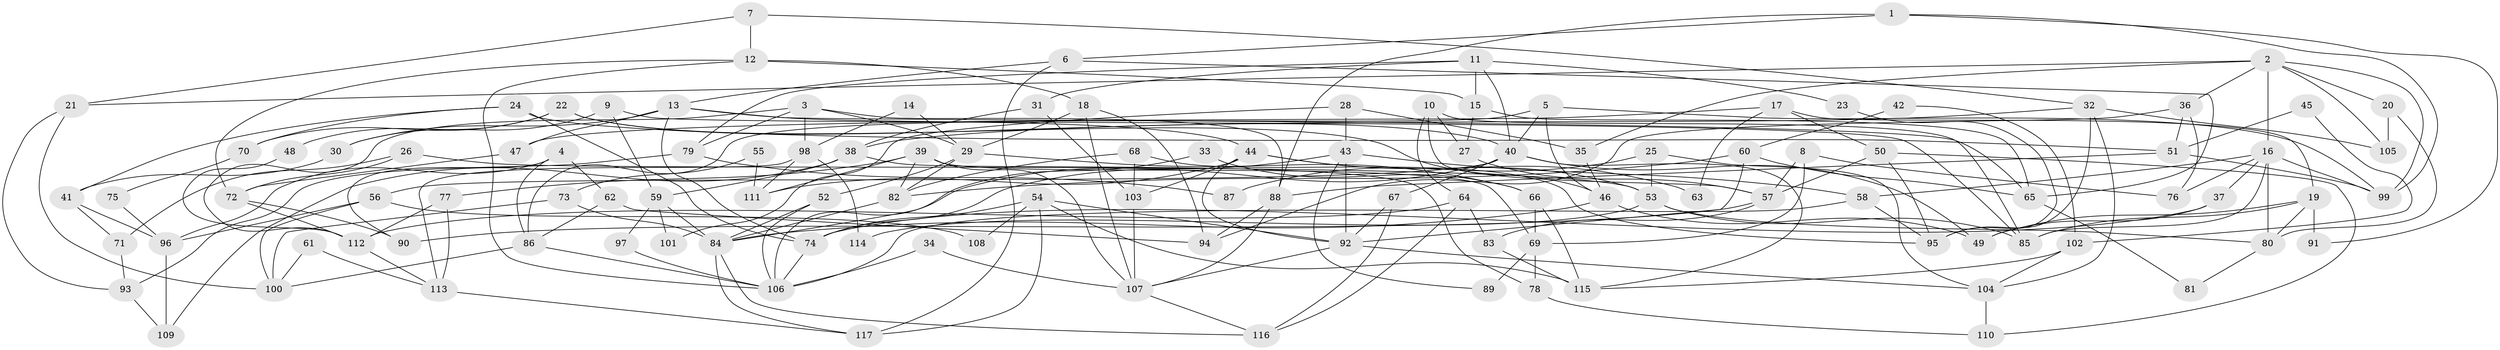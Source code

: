 // coarse degree distribution, {7: 0.0851063829787234, 12: 0.02127659574468085, 8: 0.10638297872340426, 13: 0.0425531914893617, 6: 0.1276595744680851, 4: 0.10638297872340426, 10: 0.0425531914893617, 9: 0.06382978723404255, 5: 0.1702127659574468, 3: 0.06382978723404255, 2: 0.1276595744680851, 11: 0.0425531914893617}
// Generated by graph-tools (version 1.1) at 2025/51/03/04/25 22:51:09]
// undirected, 117 vertices, 234 edges
graph export_dot {
  node [color=gray90,style=filled];
  1;
  2;
  3;
  4;
  5;
  6;
  7;
  8;
  9;
  10;
  11;
  12;
  13;
  14;
  15;
  16;
  17;
  18;
  19;
  20;
  21;
  22;
  23;
  24;
  25;
  26;
  27;
  28;
  29;
  30;
  31;
  32;
  33;
  34;
  35;
  36;
  37;
  38;
  39;
  40;
  41;
  42;
  43;
  44;
  45;
  46;
  47;
  48;
  49;
  50;
  51;
  52;
  53;
  54;
  55;
  56;
  57;
  58;
  59;
  60;
  61;
  62;
  63;
  64;
  65;
  66;
  67;
  68;
  69;
  70;
  71;
  72;
  73;
  74;
  75;
  76;
  77;
  78;
  79;
  80;
  81;
  82;
  83;
  84;
  85;
  86;
  87;
  88;
  89;
  90;
  91;
  92;
  93;
  94;
  95;
  96;
  97;
  98;
  99;
  100;
  101;
  102;
  103;
  104;
  105;
  106;
  107;
  108;
  109;
  110;
  111;
  112;
  113;
  114;
  115;
  116;
  117;
  1 -- 6;
  1 -- 99;
  1 -- 88;
  1 -- 91;
  2 -- 36;
  2 -- 105;
  2 -- 16;
  2 -- 20;
  2 -- 21;
  2 -- 35;
  2 -- 99;
  3 -- 88;
  3 -- 112;
  3 -- 29;
  3 -- 79;
  3 -- 98;
  4 -- 62;
  4 -- 90;
  4 -- 86;
  4 -- 96;
  5 -- 40;
  5 -- 99;
  5 -- 46;
  5 -- 86;
  6 -- 117;
  6 -- 13;
  6 -- 65;
  7 -- 21;
  7 -- 32;
  7 -- 12;
  8 -- 76;
  8 -- 69;
  8 -- 57;
  9 -- 59;
  9 -- 85;
  9 -- 30;
  10 -- 57;
  10 -- 85;
  10 -- 27;
  10 -- 64;
  11 -- 40;
  11 -- 15;
  11 -- 23;
  11 -- 31;
  11 -- 79;
  12 -- 106;
  12 -- 15;
  12 -- 18;
  12 -- 72;
  13 -- 65;
  13 -- 44;
  13 -- 30;
  13 -- 47;
  13 -- 74;
  14 -- 29;
  14 -- 98;
  15 -- 65;
  15 -- 27;
  16 -- 99;
  16 -- 37;
  16 -- 58;
  16 -- 76;
  16 -- 80;
  16 -- 85;
  17 -- 19;
  17 -- 50;
  17 -- 47;
  17 -- 63;
  18 -- 29;
  18 -- 94;
  18 -- 107;
  19 -- 80;
  19 -- 49;
  19 -- 85;
  19 -- 91;
  20 -- 80;
  20 -- 105;
  21 -- 93;
  21 -- 100;
  22 -- 46;
  22 -- 40;
  22 -- 48;
  22 -- 70;
  23 -- 95;
  24 -- 74;
  24 -- 41;
  24 -- 51;
  24 -- 70;
  25 -- 104;
  25 -- 53;
  25 -- 87;
  26 -- 53;
  26 -- 72;
  26 -- 71;
  27 -- 57;
  28 -- 35;
  28 -- 43;
  28 -- 101;
  29 -- 52;
  29 -- 66;
  29 -- 82;
  30 -- 41;
  31 -- 38;
  31 -- 103;
  32 -- 38;
  32 -- 95;
  32 -- 104;
  32 -- 105;
  33 -- 66;
  33 -- 106;
  34 -- 106;
  34 -- 107;
  35 -- 46;
  36 -- 94;
  36 -- 51;
  36 -- 76;
  37 -- 74;
  37 -- 49;
  38 -- 109;
  38 -- 78;
  38 -- 59;
  39 -- 107;
  39 -- 82;
  39 -- 69;
  39 -- 77;
  39 -- 111;
  40 -- 115;
  40 -- 49;
  40 -- 56;
  40 -- 67;
  40 -- 74;
  41 -- 96;
  41 -- 71;
  42 -- 102;
  42 -- 60;
  43 -- 92;
  43 -- 58;
  43 -- 84;
  43 -- 89;
  44 -- 111;
  44 -- 103;
  44 -- 53;
  44 -- 63;
  44 -- 92;
  45 -- 102;
  45 -- 51;
  46 -- 84;
  46 -- 49;
  47 -- 72;
  48 -- 112;
  50 -- 95;
  50 -- 57;
  50 -- 110;
  51 -- 88;
  51 -- 99;
  52 -- 84;
  52 -- 106;
  53 -- 85;
  53 -- 80;
  53 -- 114;
  54 -- 92;
  54 -- 74;
  54 -- 108;
  54 -- 115;
  54 -- 117;
  55 -- 73;
  55 -- 111;
  56 -- 100;
  56 -- 96;
  56 -- 108;
  57 -- 83;
  57 -- 90;
  58 -- 106;
  58 -- 95;
  59 -- 84;
  59 -- 97;
  59 -- 101;
  60 -- 92;
  60 -- 82;
  60 -- 65;
  61 -- 113;
  61 -- 100;
  62 -- 94;
  62 -- 86;
  64 -- 112;
  64 -- 83;
  64 -- 116;
  65 -- 81;
  66 -- 115;
  66 -- 69;
  67 -- 116;
  67 -- 92;
  68 -- 82;
  68 -- 103;
  68 -- 95;
  69 -- 78;
  69 -- 89;
  70 -- 75;
  71 -- 93;
  72 -- 90;
  72 -- 112;
  73 -- 100;
  73 -- 84;
  74 -- 106;
  75 -- 96;
  77 -- 113;
  77 -- 112;
  78 -- 110;
  79 -- 87;
  79 -- 93;
  80 -- 81;
  82 -- 84;
  83 -- 115;
  84 -- 116;
  84 -- 117;
  86 -- 100;
  86 -- 106;
  88 -- 107;
  88 -- 94;
  92 -- 104;
  92 -- 107;
  93 -- 109;
  96 -- 109;
  97 -- 106;
  98 -- 113;
  98 -- 111;
  98 -- 114;
  102 -- 115;
  102 -- 104;
  103 -- 107;
  104 -- 110;
  107 -- 116;
  112 -- 113;
  113 -- 117;
}
